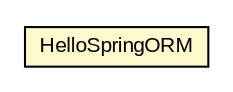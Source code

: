 #!/usr/local/bin/dot
#
# Class diagram 
# Generated by UMLGraph version R5_6 (http://www.umlgraph.org/)
#

digraph G {
	edge [fontname="arial",fontsize=10,labelfontname="arial",labelfontsize=10];
	node [fontname="arial",fontsize=10,shape=plaintext];
	nodesep=0.25;
	ranksep=0.5;
	// spring.orm.HelloSpringORM
	c16189 [label=<<table title="spring.orm.HelloSpringORM" border="0" cellborder="1" cellspacing="0" cellpadding="2" port="p" bgcolor="lemonChiffon" href="./HelloSpringORM.html">
		<tr><td><table border="0" cellspacing="0" cellpadding="1">
<tr><td align="center" balign="center"> HelloSpringORM </td></tr>
		</table></td></tr>
		</table>>, URL="./HelloSpringORM.html", fontname="arial", fontcolor="black", fontsize=10.0];
}

